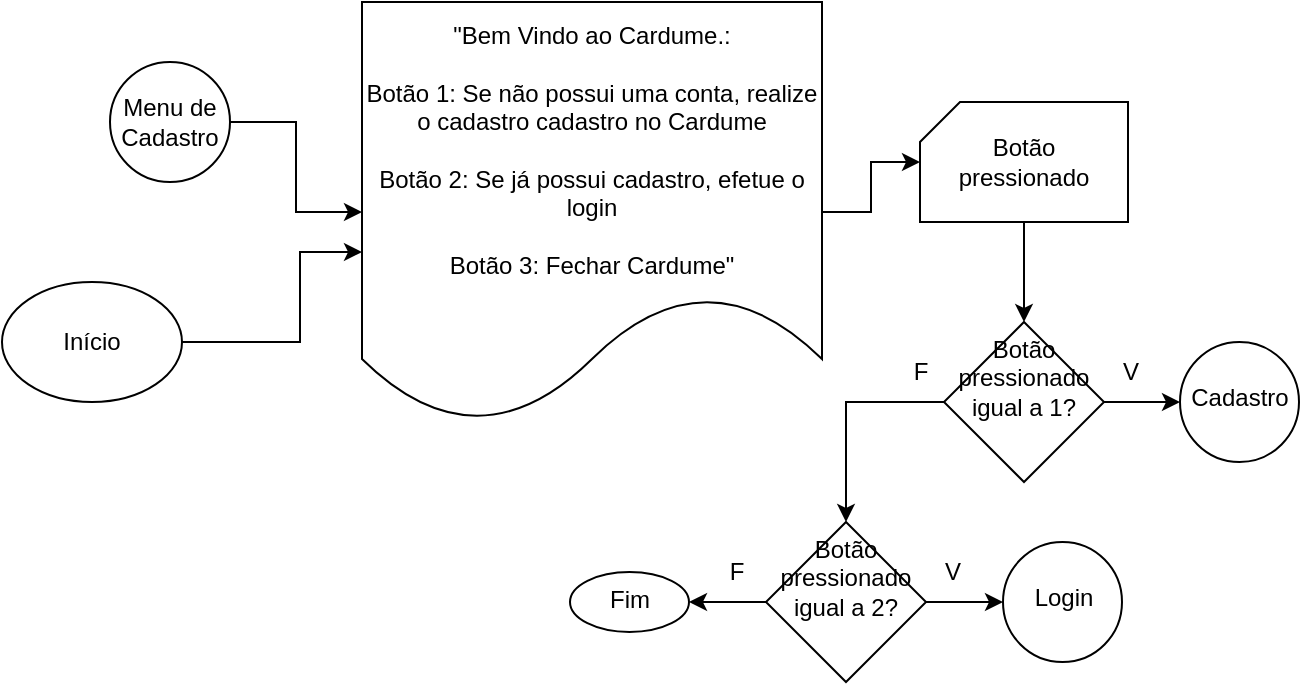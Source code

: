 <mxfile version="27.0.9">
  <diagram name="Página-1" id="IZqAts2g6bXaED-vM-Xr">
    <mxGraphModel dx="1042" dy="660" grid="1" gridSize="10" guides="1" tooltips="1" connect="1" arrows="1" fold="1" page="1" pageScale="1" pageWidth="827" pageHeight="583" math="0" shadow="0">
      <root>
        <mxCell id="0" />
        <mxCell id="1" parent="0" />
        <mxCell id="VMltcIXAbGf6lN5rMRbk-81" value="" style="edgeStyle=orthogonalEdgeStyle;rounded=0;orthogonalLoop=1;jettySize=auto;html=1;" parent="1" source="VMltcIXAbGf6lN5rMRbk-49" target="VMltcIXAbGf6lN5rMRbk-52" edge="1">
          <mxGeometry relative="1" as="geometry" />
        </mxCell>
        <mxCell id="VMltcIXAbGf6lN5rMRbk-49" value="&quot;Bem Vindo ao Cardume.:&lt;div&gt;&lt;span style=&quot;background-color: transparent; color: light-dark(rgb(0, 0, 0), rgb(255, 255, 255));&quot;&gt;&lt;br&gt;&lt;/span&gt;&lt;/div&gt;&lt;div&gt;&lt;span style=&quot;background-color: transparent; color: light-dark(rgb(0, 0, 0), rgb(255, 255, 255));&quot;&gt;Botão 1: Se não possui uma conta, realize o cadastro cadastro no Cardume&lt;/span&gt;&lt;/div&gt;&lt;div&gt;&lt;span style=&quot;background-color: transparent; color: light-dark(rgb(0, 0, 0), rgb(255, 255, 255));&quot;&gt;&lt;br&gt;&lt;/span&gt;&lt;/div&gt;&lt;div&gt;&lt;span style=&quot;background-color: transparent; color: light-dark(rgb(0, 0, 0), rgb(255, 255, 255));&quot;&gt;Botão 2: Se já possui cadastro, efetue o login&lt;/span&gt;&lt;/div&gt;&lt;div&gt;&lt;span style=&quot;background-color: transparent; color: light-dark(rgb(0, 0, 0), rgb(255, 255, 255));&quot;&gt;&lt;br&gt;&lt;/span&gt;&lt;/div&gt;&lt;div&gt;&lt;span style=&quot;background-color: transparent; color: light-dark(rgb(0, 0, 0), rgb(255, 255, 255));&quot;&gt;Botão 3: Fechar Cardume&quot;&lt;/span&gt;&lt;/div&gt;" style="shape=document;whiteSpace=wrap;html=1;boundedLbl=1;" parent="1" vertex="1">
          <mxGeometry x="250" y="30" width="230" height="210" as="geometry" />
        </mxCell>
        <mxCell id="VMltcIXAbGf6lN5rMRbk-51" value="" style="group" parent="1" vertex="1" connectable="0">
          <mxGeometry x="529" y="80" width="104" height="60" as="geometry" />
        </mxCell>
        <mxCell id="VMltcIXAbGf6lN5rMRbk-52" value="" style="verticalLabelPosition=bottom;verticalAlign=top;html=1;shape=card;whiteSpace=wrap;size=20;arcSize=12;" parent="VMltcIXAbGf6lN5rMRbk-51" vertex="1">
          <mxGeometry width="104" height="60" as="geometry" />
        </mxCell>
        <mxCell id="VMltcIXAbGf6lN5rMRbk-53" value="Botão pressionado" style="text;html=1;align=center;verticalAlign=middle;whiteSpace=wrap;rounded=0;" parent="VMltcIXAbGf6lN5rMRbk-51" vertex="1">
          <mxGeometry x="22" y="15" width="60" height="30" as="geometry" />
        </mxCell>
        <mxCell id="VMltcIXAbGf6lN5rMRbk-62" value="" style="edgeStyle=orthogonalEdgeStyle;rounded=0;orthogonalLoop=1;jettySize=auto;html=1;" parent="1" source="VMltcIXAbGf6lN5rMRbk-61" target="VMltcIXAbGf6lN5rMRbk-49" edge="1">
          <mxGeometry relative="1" as="geometry">
            <Array as="points">
              <mxPoint x="219" y="200" />
              <mxPoint x="219" y="155" />
            </Array>
          </mxGeometry>
        </mxCell>
        <mxCell id="VMltcIXAbGf6lN5rMRbk-61" value="Início" style="ellipse;whiteSpace=wrap;html=1;" parent="1" vertex="1">
          <mxGeometry x="70" y="170" width="90" height="60" as="geometry" />
        </mxCell>
        <mxCell id="VMltcIXAbGf6lN5rMRbk-99" value="" style="edgeStyle=orthogonalEdgeStyle;rounded=0;orthogonalLoop=1;jettySize=auto;html=1;entryX=0.5;entryY=0;entryDx=0;entryDy=0;" parent="1" source="VMltcIXAbGf6lN5rMRbk-52" target="t99EoDB1tFMH6DGjAn4k-9" edge="1">
          <mxGeometry relative="1" as="geometry">
            <mxPoint x="581" y="190" as="targetPoint" />
          </mxGeometry>
        </mxCell>
        <mxCell id="t99EoDB1tFMH6DGjAn4k-3" style="edgeStyle=orthogonalEdgeStyle;rounded=0;orthogonalLoop=1;jettySize=auto;html=1;exitX=1;exitY=0.5;exitDx=0;exitDy=0;entryX=0;entryY=0.5;entryDx=0;entryDy=0;" parent="1" source="t99EoDB1tFMH6DGjAn4k-2" target="VMltcIXAbGf6lN5rMRbk-49" edge="1">
          <mxGeometry relative="1" as="geometry" />
        </mxCell>
        <mxCell id="t99EoDB1tFMH6DGjAn4k-2" value="Menu de Cadastro" style="ellipse;whiteSpace=wrap;html=1;" parent="1" vertex="1">
          <mxGeometry x="124" y="60" width="60" height="60" as="geometry" />
        </mxCell>
        <mxCell id="t99EoDB1tFMH6DGjAn4k-4" value="" style="edgeStyle=orthogonalEdgeStyle;rounded=0;orthogonalLoop=1;jettySize=auto;html=1;" parent="1" source="t99EoDB1tFMH6DGjAn4k-5" target="t99EoDB1tFMH6DGjAn4k-6" edge="1">
          <mxGeometry relative="1" as="geometry" />
        </mxCell>
        <mxCell id="_VT8lF1Wbu34ZfXfCVtx-2" style="edgeStyle=orthogonalEdgeStyle;rounded=0;orthogonalLoop=1;jettySize=auto;html=1;exitX=0;exitY=0.5;exitDx=0;exitDy=0;entryX=1;entryY=0.5;entryDx=0;entryDy=0;" edge="1" parent="1" source="t99EoDB1tFMH6DGjAn4k-5" target="t99EoDB1tFMH6DGjAn4k-14">
          <mxGeometry relative="1" as="geometry" />
        </mxCell>
        <mxCell id="t99EoDB1tFMH6DGjAn4k-5" value="Botão pressionado igual a 2?" style="rhombus;whiteSpace=wrap;html=1;verticalAlign=top;arcSize=12;" parent="1" vertex="1">
          <mxGeometry x="452" y="290" width="80" height="80" as="geometry" />
        </mxCell>
        <mxCell id="t99EoDB1tFMH6DGjAn4k-6" value="&lt;div&gt;&lt;br&gt;&lt;/div&gt;Login" style="ellipse;whiteSpace=wrap;html=1;verticalAlign=top;arcSize=12;" parent="1" vertex="1">
          <mxGeometry x="570.5" y="300" width="59.5" height="60" as="geometry" />
        </mxCell>
        <mxCell id="t99EoDB1tFMH6DGjAn4k-7" value="V" style="text;html=1;align=center;verticalAlign=middle;resizable=0;points=[];autosize=1;strokeColor=none;fillColor=none;" parent="1" vertex="1">
          <mxGeometry x="530" y="300" width="30" height="30" as="geometry" />
        </mxCell>
        <mxCell id="t99EoDB1tFMH6DGjAn4k-8" value="" style="edgeStyle=orthogonalEdgeStyle;rounded=0;orthogonalLoop=1;jettySize=auto;html=1;entryX=0;entryY=0.5;entryDx=0;entryDy=0;" parent="1" source="t99EoDB1tFMH6DGjAn4k-9" target="lYLzT3UShJgjrUPcvMOM-1" edge="1">
          <mxGeometry relative="1" as="geometry">
            <mxPoint x="699" y="230" as="targetPoint" />
          </mxGeometry>
        </mxCell>
        <mxCell id="t99EoDB1tFMH6DGjAn4k-21" style="edgeStyle=orthogonalEdgeStyle;rounded=0;orthogonalLoop=1;jettySize=auto;html=1;exitX=0;exitY=0.5;exitDx=0;exitDy=0;entryX=0.5;entryY=0;entryDx=0;entryDy=0;" parent="1" source="t99EoDB1tFMH6DGjAn4k-9" target="t99EoDB1tFMH6DGjAn4k-5" edge="1">
          <mxGeometry relative="1" as="geometry" />
        </mxCell>
        <mxCell id="t99EoDB1tFMH6DGjAn4k-9" value="&lt;div&gt;Botão pressionado igual a 1?&lt;/div&gt;" style="rhombus;whiteSpace=wrap;html=1;verticalAlign=top;arcSize=12;" parent="1" vertex="1">
          <mxGeometry x="541" y="190" width="80" height="80" as="geometry" />
        </mxCell>
        <mxCell id="t99EoDB1tFMH6DGjAn4k-11" value="V" style="text;html=1;align=center;verticalAlign=middle;resizable=0;points=[];autosize=1;strokeColor=none;fillColor=none;" parent="1" vertex="1">
          <mxGeometry x="619" y="200" width="30" height="30" as="geometry" />
        </mxCell>
        <mxCell id="t99EoDB1tFMH6DGjAn4k-14" value="&lt;div&gt;&lt;span style=&quot;background-color: transparent; color: light-dark(rgb(0, 0, 0), rgb(255, 255, 255));&quot;&gt;Fim&lt;/span&gt;&lt;/div&gt;" style="ellipse;whiteSpace=wrap;html=1;verticalAlign=top;arcSize=12;" parent="1" vertex="1">
          <mxGeometry x="354" y="315" width="59.5" height="30" as="geometry" />
        </mxCell>
        <mxCell id="t99EoDB1tFMH6DGjAn4k-22" value="F" style="text;html=1;align=center;verticalAlign=middle;resizable=0;points=[];autosize=1;strokeColor=none;fillColor=none;" parent="1" vertex="1">
          <mxGeometry x="514" y="200" width="30" height="30" as="geometry" />
        </mxCell>
        <mxCell id="t99EoDB1tFMH6DGjAn4k-23" value="F" style="text;html=1;align=center;verticalAlign=middle;resizable=0;points=[];autosize=1;strokeColor=none;fillColor=none;" parent="1" vertex="1">
          <mxGeometry x="422" y="300" width="30" height="30" as="geometry" />
        </mxCell>
        <mxCell id="lYLzT3UShJgjrUPcvMOM-1" value="&lt;div&gt;&lt;br&gt;&lt;/div&gt;&lt;div&gt;Cadastro&lt;/div&gt;" style="ellipse;whiteSpace=wrap;html=1;verticalAlign=top;arcSize=12;" parent="1" vertex="1">
          <mxGeometry x="659" y="200" width="59.5" height="60" as="geometry" />
        </mxCell>
      </root>
    </mxGraphModel>
  </diagram>
</mxfile>
